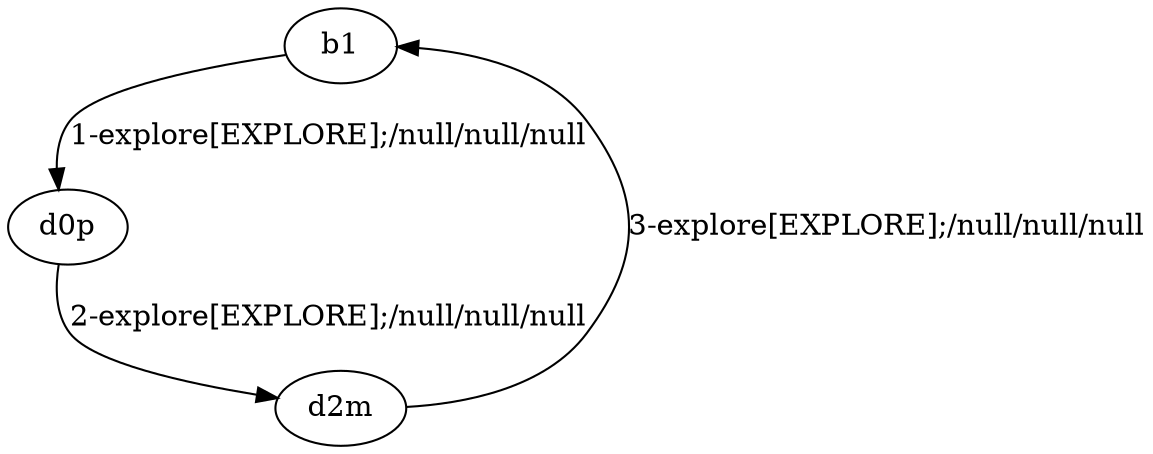 # Total number of goals covered by this test: 1
# d2m --> b1

digraph g {
"b1" -> "d0p" [label = "1-explore[EXPLORE];/null/null/null"];
"d0p" -> "d2m" [label = "2-explore[EXPLORE];/null/null/null"];
"d2m" -> "b1" [label = "3-explore[EXPLORE];/null/null/null"];
}